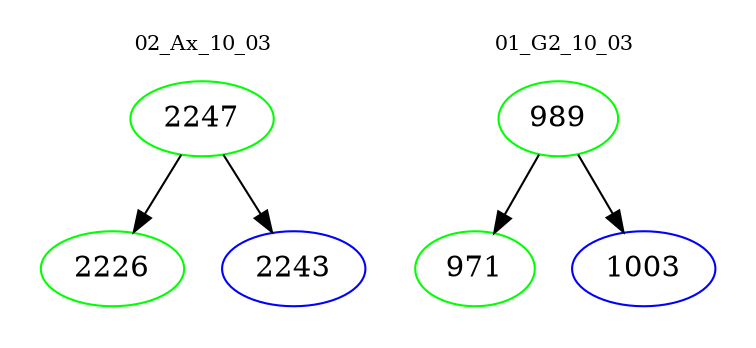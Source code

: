 digraph{
subgraph cluster_0 {
color = white
label = "02_Ax_10_03";
fontsize=10;
T0_2247 [label="2247", color="green"]
T0_2247 -> T0_2226 [color="black"]
T0_2226 [label="2226", color="green"]
T0_2247 -> T0_2243 [color="black"]
T0_2243 [label="2243", color="blue"]
}
subgraph cluster_1 {
color = white
label = "01_G2_10_03";
fontsize=10;
T1_989 [label="989", color="green"]
T1_989 -> T1_971 [color="black"]
T1_971 [label="971", color="green"]
T1_989 -> T1_1003 [color="black"]
T1_1003 [label="1003", color="blue"]
}
}
